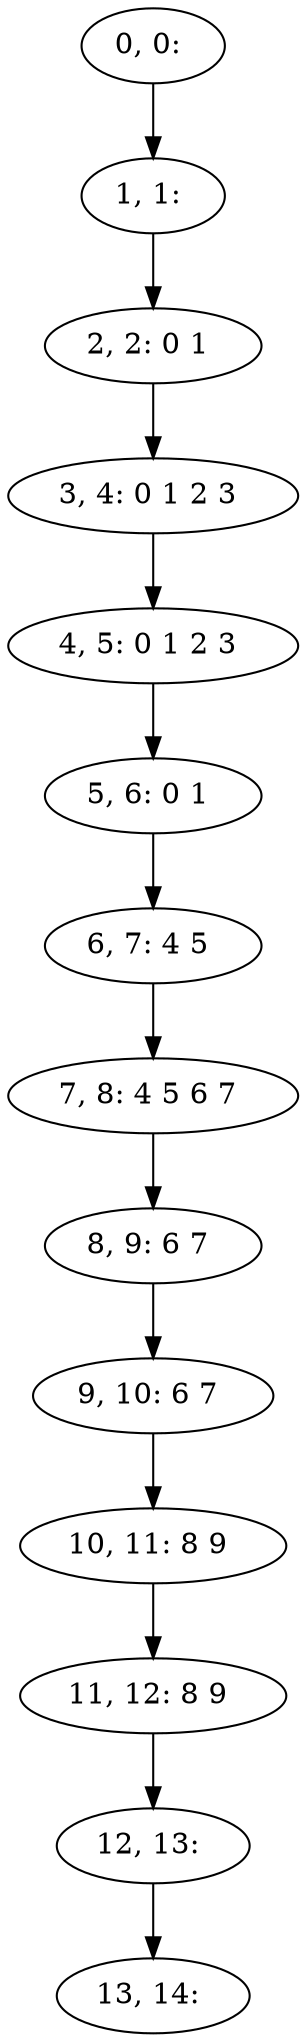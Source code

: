 digraph G {
0[label="0, 0: "];
1[label="1, 1: "];
2[label="2, 2: 0 1 "];
3[label="3, 4: 0 1 2 3 "];
4[label="4, 5: 0 1 2 3 "];
5[label="5, 6: 0 1 "];
6[label="6, 7: 4 5 "];
7[label="7, 8: 4 5 6 7 "];
8[label="8, 9: 6 7 "];
9[label="9, 10: 6 7 "];
10[label="10, 11: 8 9 "];
11[label="11, 12: 8 9 "];
12[label="12, 13: "];
13[label="13, 14: "];
0->1 ;
1->2 ;
2->3 ;
3->4 ;
4->5 ;
5->6 ;
6->7 ;
7->8 ;
8->9 ;
9->10 ;
10->11 ;
11->12 ;
12->13 ;
}
